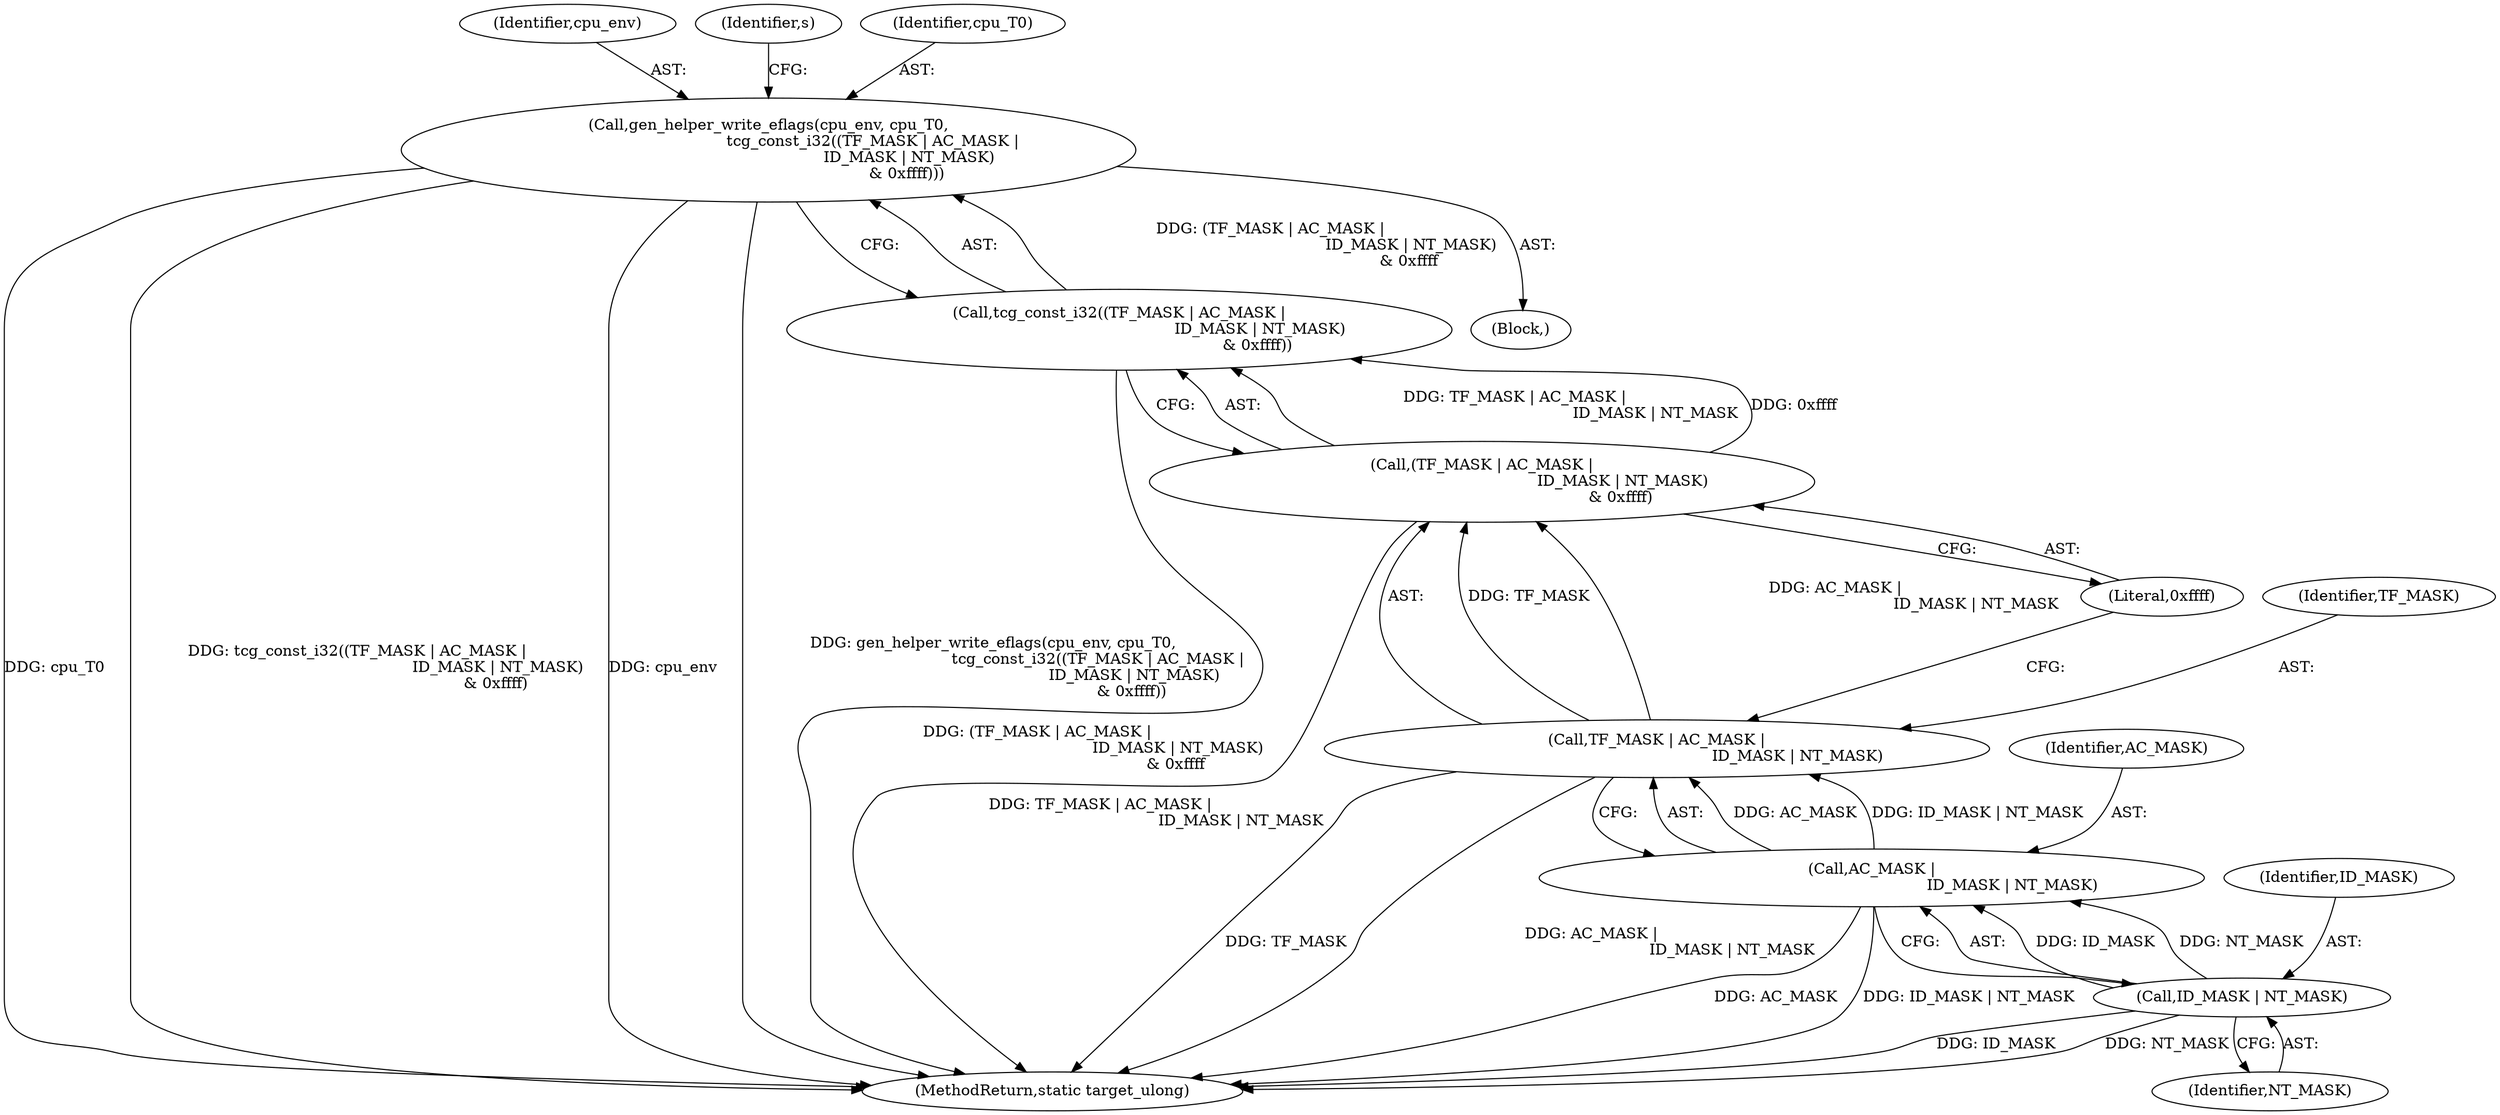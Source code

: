 digraph "0_qemu_30663fd26c0307e414622c7a8607fbc04f92ec14@API" {
"1006732" [label="(Call,gen_helper_write_eflags(cpu_env, cpu_T0,\n                                           tcg_const_i32((TF_MASK | AC_MASK |\n                                                          ID_MASK | NT_MASK)\n                                                         & 0xffff)))"];
"1006735" [label="(Call,tcg_const_i32((TF_MASK | AC_MASK |\n                                                          ID_MASK | NT_MASK)\n                                                         & 0xffff))"];
"1006736" [label="(Call,(TF_MASK | AC_MASK |\n                                                          ID_MASK | NT_MASK)\n                                                         & 0xffff)"];
"1006737" [label="(Call,TF_MASK | AC_MASK |\n                                                          ID_MASK | NT_MASK)"];
"1006739" [label="(Call,AC_MASK |\n                                                          ID_MASK | NT_MASK)"];
"1006741" [label="(Call,ID_MASK | NT_MASK)"];
"1006731" [label="(Block,)"];
"1006744" [label="(Literal,0xffff)"];
"1006741" [label="(Call,ID_MASK | NT_MASK)"];
"1011840" [label="(MethodReturn,static target_ulong)"];
"1006735" [label="(Call,tcg_const_i32((TF_MASK | AC_MASK |\n                                                          ID_MASK | NT_MASK)\n                                                         & 0xffff))"];
"1006742" [label="(Identifier,ID_MASK)"];
"1006732" [label="(Call,gen_helper_write_eflags(cpu_env, cpu_T0,\n                                           tcg_const_i32((TF_MASK | AC_MASK |\n                                                          ID_MASK | NT_MASK)\n                                                         & 0xffff)))"];
"1006736" [label="(Call,(TF_MASK | AC_MASK |\n                                                          ID_MASK | NT_MASK)\n                                                         & 0xffff)"];
"1006733" [label="(Identifier,cpu_env)"];
"1006737" [label="(Call,TF_MASK | AC_MASK |\n                                                          ID_MASK | NT_MASK)"];
"1006739" [label="(Call,AC_MASK |\n                                                          ID_MASK | NT_MASK)"];
"1006738" [label="(Identifier,TF_MASK)"];
"1006740" [label="(Identifier,AC_MASK)"];
"1006746" [label="(Identifier,s)"];
"1006734" [label="(Identifier,cpu_T0)"];
"1006743" [label="(Identifier,NT_MASK)"];
"1006732" -> "1006731"  [label="AST: "];
"1006732" -> "1006735"  [label="CFG: "];
"1006733" -> "1006732"  [label="AST: "];
"1006734" -> "1006732"  [label="AST: "];
"1006735" -> "1006732"  [label="AST: "];
"1006746" -> "1006732"  [label="CFG: "];
"1006732" -> "1011840"  [label="DDG: cpu_T0"];
"1006732" -> "1011840"  [label="DDG: tcg_const_i32((TF_MASK | AC_MASK |\n                                                          ID_MASK | NT_MASK)\n                                                         & 0xffff)"];
"1006732" -> "1011840"  [label="DDG: cpu_env"];
"1006732" -> "1011840"  [label="DDG: gen_helper_write_eflags(cpu_env, cpu_T0,\n                                           tcg_const_i32((TF_MASK | AC_MASK |\n                                                          ID_MASK | NT_MASK)\n                                                         & 0xffff))"];
"1006735" -> "1006732"  [label="DDG: (TF_MASK | AC_MASK |\n                                                          ID_MASK | NT_MASK)\n                                                         & 0xffff"];
"1006735" -> "1006736"  [label="CFG: "];
"1006736" -> "1006735"  [label="AST: "];
"1006735" -> "1011840"  [label="DDG: (TF_MASK | AC_MASK |\n                                                          ID_MASK | NT_MASK)\n                                                         & 0xffff"];
"1006736" -> "1006735"  [label="DDG: TF_MASK | AC_MASK |\n                                                          ID_MASK | NT_MASK"];
"1006736" -> "1006735"  [label="DDG: 0xffff"];
"1006736" -> "1006744"  [label="CFG: "];
"1006737" -> "1006736"  [label="AST: "];
"1006744" -> "1006736"  [label="AST: "];
"1006736" -> "1011840"  [label="DDG: TF_MASK | AC_MASK |\n                                                          ID_MASK | NT_MASK"];
"1006737" -> "1006736"  [label="DDG: TF_MASK"];
"1006737" -> "1006736"  [label="DDG: AC_MASK |\n                                                          ID_MASK | NT_MASK"];
"1006737" -> "1006739"  [label="CFG: "];
"1006738" -> "1006737"  [label="AST: "];
"1006739" -> "1006737"  [label="AST: "];
"1006744" -> "1006737"  [label="CFG: "];
"1006737" -> "1011840"  [label="DDG: TF_MASK"];
"1006737" -> "1011840"  [label="DDG: AC_MASK |\n                                                          ID_MASK | NT_MASK"];
"1006739" -> "1006737"  [label="DDG: AC_MASK"];
"1006739" -> "1006737"  [label="DDG: ID_MASK | NT_MASK"];
"1006739" -> "1006741"  [label="CFG: "];
"1006740" -> "1006739"  [label="AST: "];
"1006741" -> "1006739"  [label="AST: "];
"1006739" -> "1011840"  [label="DDG: AC_MASK"];
"1006739" -> "1011840"  [label="DDG: ID_MASK | NT_MASK"];
"1006741" -> "1006739"  [label="DDG: ID_MASK"];
"1006741" -> "1006739"  [label="DDG: NT_MASK"];
"1006741" -> "1006743"  [label="CFG: "];
"1006742" -> "1006741"  [label="AST: "];
"1006743" -> "1006741"  [label="AST: "];
"1006741" -> "1011840"  [label="DDG: ID_MASK"];
"1006741" -> "1011840"  [label="DDG: NT_MASK"];
}
